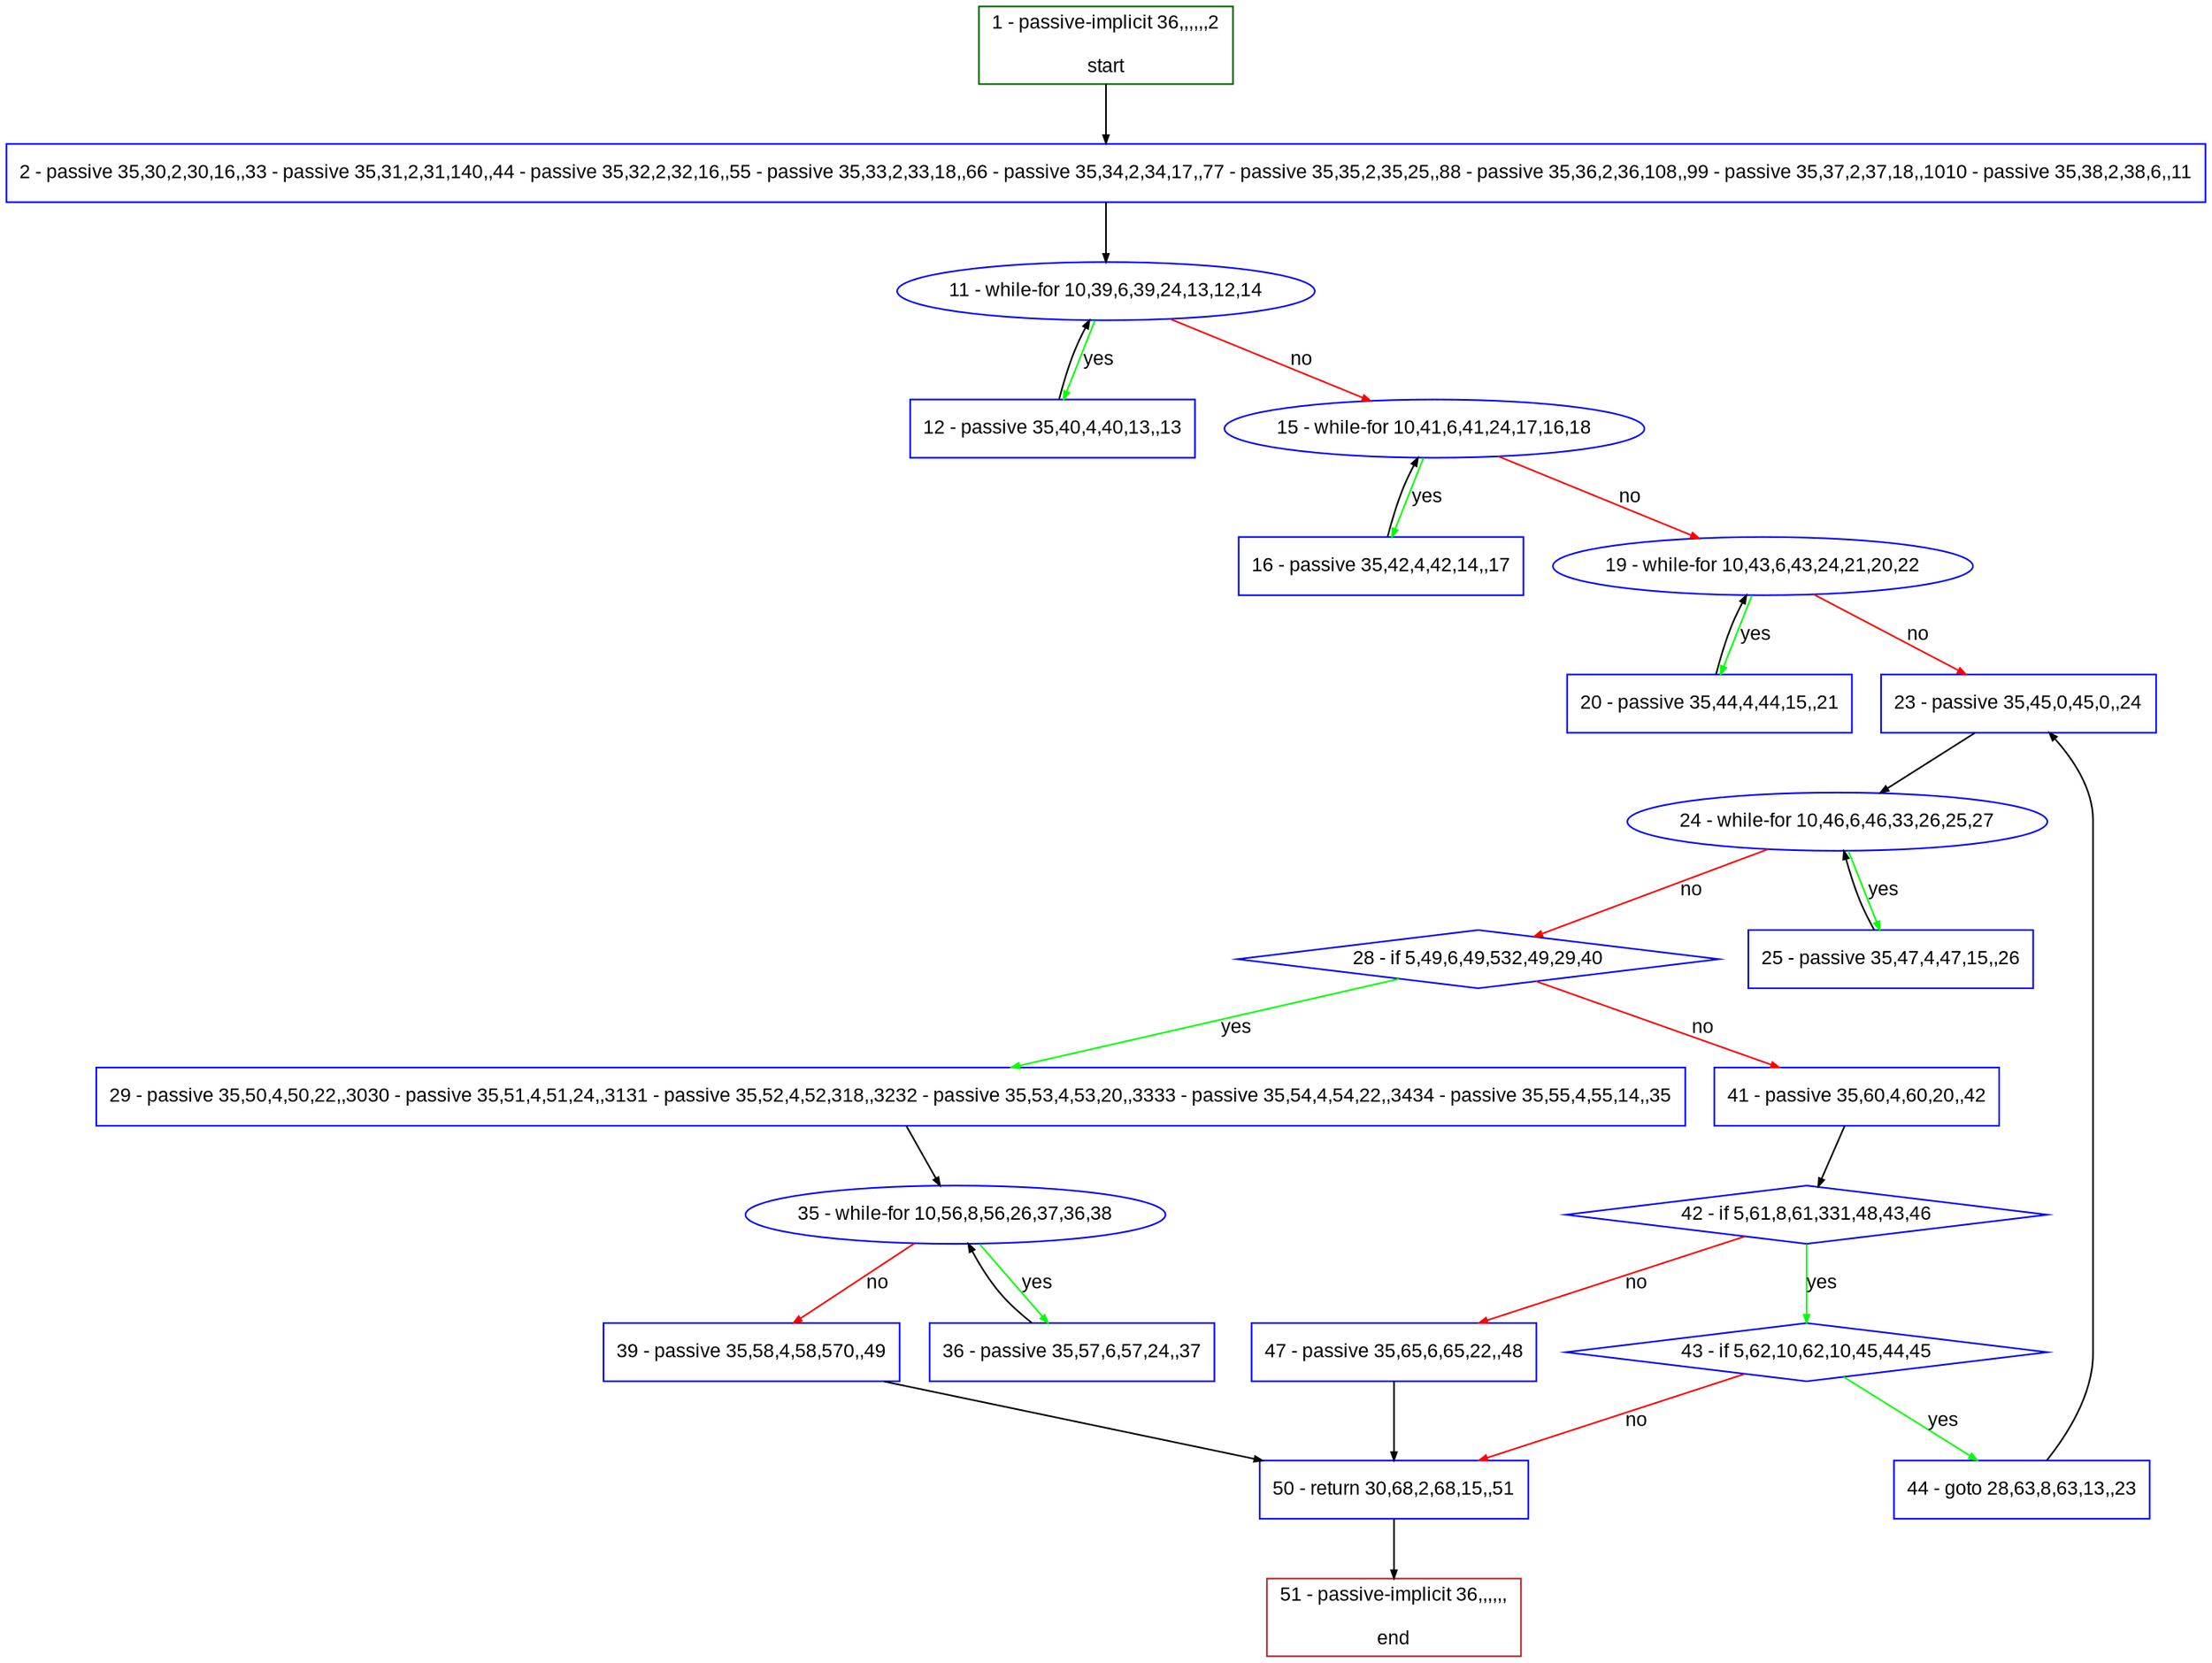 digraph "" {
  graph [pack="true", label="", fontsize="12", packmode="clust", fontname="Arial", fillcolor="#FFFFCC", bgcolor="white", style="rounded,filled", compound="true"];
  node [node_initialized="no", label="", color="grey", fontsize="12", fillcolor="white", fontname="Arial", style="filled", shape="rectangle", compound="true", fixedsize="false"];
  edge [fontcolor="black", arrowhead="normal", arrowtail="none", arrowsize="0.5", ltail="", label="", color="black", fontsize="12", lhead="", fontname="Arial", dir="forward", compound="true"];
  __N1 [label="2 - passive 35,30,2,30,16,,33 - passive 35,31,2,31,140,,44 - passive 35,32,2,32,16,,55 - passive 35,33,2,33,18,,66 - passive 35,34,2,34,17,,77 - passive 35,35,2,35,25,,88 - passive 35,36,2,36,108,,99 - passive 35,37,2,37,18,,1010 - passive 35,38,2,38,6,,11", color="#0000ff", fillcolor="#ffffff", style="filled", shape="box"];
  __N2 [label="1 - passive-implicit 36,,,,,,2\n\nstart", color="#006400", fillcolor="#ffffff", style="filled", shape="box"];
  __N3 [label="11 - while-for 10,39,6,39,24,13,12,14", color="#0000ff", fillcolor="#ffffff", style="filled", shape="oval"];
  __N4 [label="12 - passive 35,40,4,40,13,,13", color="#0000ff", fillcolor="#ffffff", style="filled", shape="box"];
  __N5 [label="15 - while-for 10,41,6,41,24,17,16,18", color="#0000ff", fillcolor="#ffffff", style="filled", shape="oval"];
  __N6 [label="16 - passive 35,42,4,42,14,,17", color="#0000ff", fillcolor="#ffffff", style="filled", shape="box"];
  __N7 [label="19 - while-for 10,43,6,43,24,21,20,22", color="#0000ff", fillcolor="#ffffff", style="filled", shape="oval"];
  __N8 [label="20 - passive 35,44,4,44,15,,21", color="#0000ff", fillcolor="#ffffff", style="filled", shape="box"];
  __N9 [label="23 - passive 35,45,0,45,0,,24", color="#0000ff", fillcolor="#ffffff", style="filled", shape="box"];
  __N10 [label="24 - while-for 10,46,6,46,33,26,25,27", color="#0000ff", fillcolor="#ffffff", style="filled", shape="oval"];
  __N11 [label="25 - passive 35,47,4,47,15,,26", color="#0000ff", fillcolor="#ffffff", style="filled", shape="box"];
  __N12 [label="28 - if 5,49,6,49,532,49,29,40", color="#0000ff", fillcolor="#ffffff", style="filled", shape="diamond"];
  __N13 [label="29 - passive 35,50,4,50,22,,3030 - passive 35,51,4,51,24,,3131 - passive 35,52,4,52,318,,3232 - passive 35,53,4,53,20,,3333 - passive 35,54,4,54,22,,3434 - passive 35,55,4,55,14,,35", color="#0000ff", fillcolor="#ffffff", style="filled", shape="box"];
  __N14 [label="41 - passive 35,60,4,60,20,,42", color="#0000ff", fillcolor="#ffffff", style="filled", shape="box"];
  __N15 [label="35 - while-for 10,56,8,56,26,37,36,38", color="#0000ff", fillcolor="#ffffff", style="filled", shape="oval"];
  __N16 [label="36 - passive 35,57,6,57,24,,37", color="#0000ff", fillcolor="#ffffff", style="filled", shape="box"];
  __N17 [label="39 - passive 35,58,4,58,570,,49", color="#0000ff", fillcolor="#ffffff", style="filled", shape="box"];
  __N18 [label="50 - return 30,68,2,68,15,,51", color="#0000ff", fillcolor="#ffffff", style="filled", shape="box"];
  __N19 [label="42 - if 5,61,8,61,331,48,43,46", color="#0000ff", fillcolor="#ffffff", style="filled", shape="diamond"];
  __N20 [label="43 - if 5,62,10,62,10,45,44,45", color="#0000ff", fillcolor="#ffffff", style="filled", shape="diamond"];
  __N21 [label="47 - passive 35,65,6,65,22,,48", color="#0000ff", fillcolor="#ffffff", style="filled", shape="box"];
  __N22 [label="44 - goto 28,63,8,63,13,,23", color="#0000ff", fillcolor="#ffffff", style="filled", shape="box"];
  __N23 [label="51 - passive-implicit 36,,,,,,\n\nend", color="#a52a2a", fillcolor="#ffffff", style="filled", shape="box"];
  __N2 -> __N1 [arrowhead="normal", arrowtail="none", color="#000000", label="", dir="forward"];
  __N1 -> __N3 [arrowhead="normal", arrowtail="none", color="#000000", label="", dir="forward"];
  __N3 -> __N4 [arrowhead="normal", arrowtail="none", color="#00ff00", label="yes", dir="forward"];
  __N4 -> __N3 [arrowhead="normal", arrowtail="none", color="#000000", label="", dir="forward"];
  __N3 -> __N5 [arrowhead="normal", arrowtail="none", color="#ff0000", label="no", dir="forward"];
  __N5 -> __N6 [arrowhead="normal", arrowtail="none", color="#00ff00", label="yes", dir="forward"];
  __N6 -> __N5 [arrowhead="normal", arrowtail="none", color="#000000", label="", dir="forward"];
  __N5 -> __N7 [arrowhead="normal", arrowtail="none", color="#ff0000", label="no", dir="forward"];
  __N7 -> __N8 [arrowhead="normal", arrowtail="none", color="#00ff00", label="yes", dir="forward"];
  __N8 -> __N7 [arrowhead="normal", arrowtail="none", color="#000000", label="", dir="forward"];
  __N7 -> __N9 [arrowhead="normal", arrowtail="none", color="#ff0000", label="no", dir="forward"];
  __N9 -> __N10 [arrowhead="normal", arrowtail="none", color="#000000", label="", dir="forward"];
  __N10 -> __N11 [arrowhead="normal", arrowtail="none", color="#00ff00", label="yes", dir="forward"];
  __N11 -> __N10 [arrowhead="normal", arrowtail="none", color="#000000", label="", dir="forward"];
  __N10 -> __N12 [arrowhead="normal", arrowtail="none", color="#ff0000", label="no", dir="forward"];
  __N12 -> __N13 [arrowhead="normal", arrowtail="none", color="#00ff00", label="yes", dir="forward"];
  __N12 -> __N14 [arrowhead="normal", arrowtail="none", color="#ff0000", label="no", dir="forward"];
  __N13 -> __N15 [arrowhead="normal", arrowtail="none", color="#000000", label="", dir="forward"];
  __N15 -> __N16 [arrowhead="normal", arrowtail="none", color="#00ff00", label="yes", dir="forward"];
  __N16 -> __N15 [arrowhead="normal", arrowtail="none", color="#000000", label="", dir="forward"];
  __N15 -> __N17 [arrowhead="normal", arrowtail="none", color="#ff0000", label="no", dir="forward"];
  __N17 -> __N18 [arrowhead="normal", arrowtail="none", color="#000000", label="", dir="forward"];
  __N14 -> __N19 [arrowhead="normal", arrowtail="none", color="#000000", label="", dir="forward"];
  __N19 -> __N20 [arrowhead="normal", arrowtail="none", color="#00ff00", label="yes", dir="forward"];
  __N19 -> __N21 [arrowhead="normal", arrowtail="none", color="#ff0000", label="no", dir="forward"];
  __N20 -> __N22 [arrowhead="normal", arrowtail="none", color="#00ff00", label="yes", dir="forward"];
  __N20 -> __N18 [arrowhead="normal", arrowtail="none", color="#ff0000", label="no", dir="forward"];
  __N22 -> __N9 [arrowhead="normal", arrowtail="none", color="#000000", label="", dir="forward"];
  __N21 -> __N18 [arrowhead="normal", arrowtail="none", color="#000000", label="", dir="forward"];
  __N18 -> __N23 [arrowhead="normal", arrowtail="none", color="#000000", label="", dir="forward"];
}
